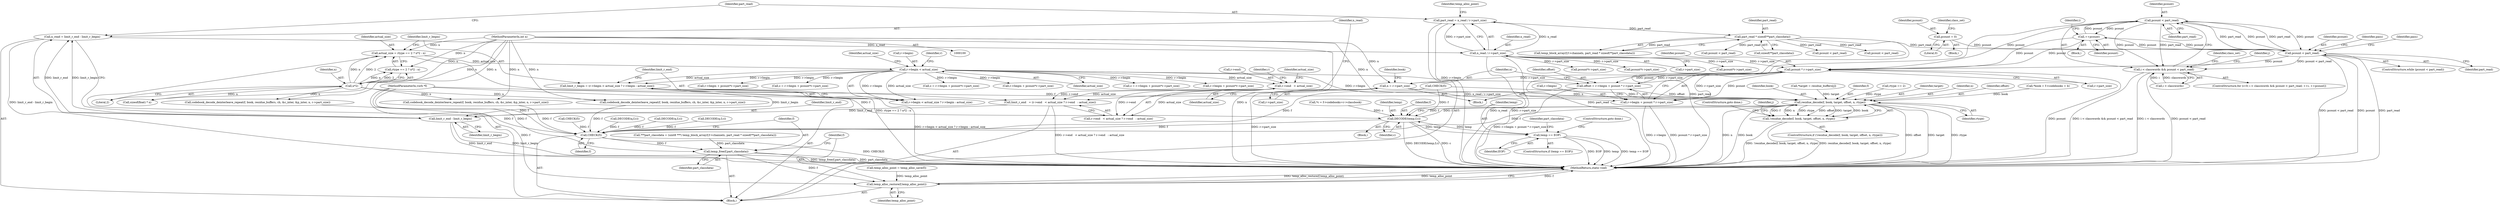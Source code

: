 digraph "0_stb_244d83bc3d859293f55812d48b3db168e581f6ab@API" {
"1000864" [label="(Call,pcount < part_read)"];
"1000870" [label="(Call,++pcount)"];
"1000864" [label="(Call,pcount < part_read)"];
"1000800" [label="(Call,pcount < part_read)"];
"1000792" [label="(Call,pcount = 0)"];
"1000209" [label="(Call,part_read * sizeof(**part_classdata))"];
"1000187" [label="(Call,part_read = n_read / r->part_size)"];
"1000189" [label="(Call,n_read / r->part_size)"];
"1000181" [label="(Call,n_read = limit_r_end - limit_r_begin)"];
"1000183" [label="(Call,limit_r_end - limit_r_begin)"];
"1000168" [label="(Call,limit_r_end   = (r->end   < actual_size ? r->end   : actual_size))"];
"1000171" [label="(Call,r->end   < actual_size)"];
"1000158" [label="(Call,r->begin < actual_size)"];
"1000144" [label="(Call,actual_size = rtype == 2 ? n*2 : n)"];
"1000150" [label="(Call,n*2)"];
"1000104" [label="(MethodParameterIn,int n)"];
"1000155" [label="(Call,limit_r_begin = (r->begin < actual_size ? r->begin : actual_size))"];
"1000927" [label="(Call,pcount * r->part_size)"];
"1000860" [label="(Call,i < classwords && pcount < part_read)"];
"1000921" [label="(Call,offset = r->begin + pcount * r->part_size)"];
"1000948" [label="(Call,residue_decode(f, book, target, offset, n, rtype))"];
"1000836" [label="(Call,DECODE(temp,f,c))"];
"1000841" [label="(Call,temp == EOP)"];
"1000959" [label="(Call,CHECK(f))"];
"1000961" [label="(Call,temp_free(f,part_classdata))"];
"1000964" [label="(Call,temp_alloc_restore(f,temp_alloc_point))"];
"1000947" [label="(Call,!residue_decode(f, book, target, offset, n, rtype))"];
"1000923" [label="(Call,r->begin + pcount * r->part_size)"];
"1000933" [label="(Call,n = r->part_size)"];
"1000948" [label="(Call,residue_decode(f, book, target, offset, n, rtype))"];
"1000177" [label="(Identifier,r)"];
"1000946" [label="(ControlStructure,if (!residue_decode(f, book, target, offset, n, rtype)))"];
"1000215" [label="(Call,CHECK(f))"];
"1000856" [label="(ControlStructure,for (i=0; i < classwords && pcount < part_read; ++i, ++pcount))"];
"1000848" [label="(Identifier,part_classdata)"];
"1000236" [label="(Call,sizeof(float) * n)"];
"1000472" [label="(Call,pcount*r->part_size)"];
"1000171" [label="(Call,r->end   < actual_size)"];
"1000793" [label="(Identifier,pcount)"];
"1000172" [label="(Call,r->end)"];
"1000800" [label="(Call,pcount < part_read)"];
"1000806" [label="(Identifier,pass)"];
"1000304" [label="(Call,pcount*r->part_size)"];
"1000955" [label="(ControlStructure,goto done;)"];
"1000947" [label="(Call,!residue_decode(f, book, target, offset, n, rtype))"];
"1000799" [label="(ControlStructure,while (pcount < part_read))"];
"1000293" [label="(Call,pcount < part_read)"];
"1000864" [label="(Call,pcount < part_read)"];
"1000866" [label="(Identifier,part_read)"];
"1000628" [label="(Call,pcount*r->part_size)"];
"1000145" [label="(Identifier,actual_size)"];
"1000875" [label="(Identifier,j)"];
"1000962" [label="(Identifier,f)"];
"1000624" [label="(Call,r->begin + pcount*r->part_size)"];
"1000870" [label="(Call,++pcount)"];
"1000924" [label="(Call,r->begin)"];
"1000184" [label="(Identifier,limit_r_end)"];
"1000104" [label="(MethodParameterIn,int n)"];
"1000802" [label="(Identifier,part_read)"];
"1000929" [label="(Call,r->part_size)"];
"1000951" [label="(Identifier,target)"];
"1000461" [label="(Call,pcount < part_read)"];
"1000156" [label="(Identifier,limit_r_begin)"];
"1000927" [label="(Call,pcount * r->part_size)"];
"1000183" [label="(Call,limit_r_end - limit_r_begin)"];
"1000959" [label="(Call,CHECK(f))"];
"1000801" [label="(Identifier,pcount)"];
"1000151" [label="(Identifier,n)"];
"1000935" [label="(Call,r->part_size)"];
"1000838" [label="(Identifier,f)"];
"1000865" [label="(Identifier,pcount)"];
"1000836" [label="(Call,DECODE(temp,f,c))"];
"1000166" [label="(Identifier,actual_size)"];
"1000187" [label="(Call,part_read = n_read / r->part_size)"];
"1000421" [label="(Call,codebook_decode_deinterleave_repeat(f, book, residue_buffers, ch, &c_inter, &p_inter, n, r->part_size))"];
"1000790" [label="(Block,)"];
"1000928" [label="(Identifier,pcount)"];
"1000953" [label="(Identifier,n)"];
"1000158" [label="(Call,r->begin < actual_size)"];
"1000466" [label="(Call,z = r->begin + pcount*r->part_size)"];
"1000952" [label="(Identifier,offset)"];
"1000182" [label="(Identifier,n_read)"];
"1000939" [label="(Call,*book = f->codebooks + b)"];
"1000913" [label="(Block,)"];
"1000844" [label="(ControlStructure,goto done;)"];
"1000211" [label="(Call,sizeof(**part_classdata))"];
"1000196" [label="(Identifier,temp_alloc_point)"];
"1000175" [label="(Identifier,actual_size)"];
"1000152" [label="(Literal,2)"];
"1000779" [label="(Call,CHECK(f))"];
"1000185" [label="(Identifier,limit_r_begin)"];
"1000867" [label="(Block,)"];
"1000839" [label="(Identifier,c)"];
"1000168" [label="(Call,limit_r_end   = (r->end   < actual_size ? r->end   : actual_size))"];
"1000585" [label="(Call,codebook_decode_deinterleave_repeat(f, book, residue_buffers, ch, &c_inter, &p_inter, n, r->part_size))"];
"1000921" [label="(Call,offset = r->begin + pcount * r->part_size)"];
"1000826" [label="(Call,*c = f->codebooks+r->classbook)"];
"1000837" [label="(Identifier,temp)"];
"1000188" [label="(Identifier,part_read)"];
"1000824" [label="(Block,)"];
"1000862" [label="(Identifier,i)"];
"1000159" [label="(Call,r->begin)"];
"1000966" [label="(Identifier,temp_alloc_point)"];
"1000189" [label="(Call,n_read / r->part_size)"];
"1000162" [label="(Identifier,actual_size)"];
"1000950" [label="(Identifier,book)"];
"1000841" [label="(Call,temp == EOP)"];
"1000957" [label="(Identifier,class_set)"];
"1000922" [label="(Identifier,offset)"];
"1000915" [label="(Call,*target = residue_buffers[j])"];
"1000501" [label="(Call,DECODE(q,f,c))"];
"1000146" [label="(Call,rtype == 2 ? n*2 : n)"];
"1000150" [label="(Call,n*2)"];
"1000190" [label="(Identifier,n_read)"];
"1000191" [label="(Call,r->part_size)"];
"1000169" [label="(Identifier,limit_r_end)"];
"1000794" [label="(Literal,0)"];
"1000860" [label="(Call,i < classwords && pcount < part_read)"];
"1000210" [label="(Identifier,part_read)"];
"1000934" [label="(Identifier,n)"];
"1000337" [label="(Call,DECODE(q,f,c))"];
"1000157" [label="(Call,r->begin < actual_size ? r->begin : actual_size)"];
"1000961" [label="(Call,temp_free(f,part_classdata))"];
"1000195" [label="(Call,temp_alloc_point = temp_alloc_save(f))"];
"1000107" [label="(Block,)"];
"1000181" [label="(Call,n_read = limit_r_end - limit_r_begin)"];
"1000622" [label="(Call,z = r->begin + pcount*r->part_size)"];
"1000661" [label="(Call,DECODE(q,f,c))"];
"1000155" [label="(Call,limit_r_begin = (r->begin < actual_size ? r->begin : actual_size))"];
"1000861" [label="(Call,i < classwords)"];
"1000209" [label="(Call,part_read * sizeof(**part_classdata))"];
"1000960" [label="(Identifier,f)"];
"1000949" [label="(Identifier,f)"];
"1000204" [label="(Call,temp_block_array(f,f->channels, part_read * sizeof(**part_classdata)))"];
"1000954" [label="(Identifier,rtype)"];
"1000789" [label="(Identifier,pass)"];
"1000923" [label="(Call,r->begin + pcount * r->part_size)"];
"1000842" [label="(Identifier,temp)"];
"1000965" [label="(Identifier,f)"];
"1000933" [label="(Call,n = r->part_size)"];
"1000468" [label="(Call,r->begin + pcount*r->part_size)"];
"1000298" [label="(Call,z = r->begin + pcount*r->part_size)"];
"1000617" [label="(Call,pcount < part_read)"];
"1000797" [label="(Identifier,class_set)"];
"1000144" [label="(Call,actual_size = rtype == 2 ? n*2 : n)"];
"1000179" [label="(Identifier,actual_size)"];
"1000840" [label="(ControlStructure,if (temp == EOP))"];
"1000300" [label="(Call,r->begin + pcount*r->part_size)"];
"1000242" [label="(Call,rtype == 2)"];
"1000843" [label="(Identifier,EOP)"];
"1000164" [label="(Identifier,r)"];
"1000170" [label="(Call,r->end   < actual_size ? r->end   : actual_size)"];
"1000964" [label="(Call,temp_alloc_restore(f,temp_alloc_point))"];
"1000881" [label="(Identifier,j)"];
"1000101" [label="(MethodParameterIn,vorb *f)"];
"1000792" [label="(Call,pcount = 0)"];
"1000967" [label="(MethodReturn,static void)"];
"1000745" [label="(Call,codebook_decode_deinterleave_repeat(f, book, residue_buffers, ch, &c_inter, &p_inter, n, r->part_size))"];
"1000200" [label="(Call,***part_classdata = (uint8 ***) temp_block_array(f,f->channels, part_read * sizeof(**part_classdata)))"];
"1000940" [label="(Identifier,book)"];
"1000871" [label="(Identifier,pcount)"];
"1000963" [label="(Identifier,part_classdata)"];
"1000864" -> "1000860"  [label="AST: "];
"1000864" -> "1000866"  [label="CFG: "];
"1000865" -> "1000864"  [label="AST: "];
"1000866" -> "1000864"  [label="AST: "];
"1000860" -> "1000864"  [label="CFG: "];
"1000864" -> "1000967"  [label="DDG: part_read"];
"1000864" -> "1000800"  [label="DDG: pcount"];
"1000864" -> "1000800"  [label="DDG: part_read"];
"1000864" -> "1000860"  [label="DDG: pcount"];
"1000864" -> "1000860"  [label="DDG: part_read"];
"1000870" -> "1000864"  [label="DDG: pcount"];
"1000800" -> "1000864"  [label="DDG: pcount"];
"1000800" -> "1000864"  [label="DDG: part_read"];
"1000864" -> "1000870"  [label="DDG: pcount"];
"1000864" -> "1000927"  [label="DDG: pcount"];
"1000870" -> "1000867"  [label="AST: "];
"1000870" -> "1000871"  [label="CFG: "];
"1000871" -> "1000870"  [label="AST: "];
"1000862" -> "1000870"  [label="CFG: "];
"1000870" -> "1000800"  [label="DDG: pcount"];
"1000800" -> "1000870"  [label="DDG: pcount"];
"1000927" -> "1000870"  [label="DDG: pcount"];
"1000870" -> "1000927"  [label="DDG: pcount"];
"1000800" -> "1000799"  [label="AST: "];
"1000800" -> "1000802"  [label="CFG: "];
"1000801" -> "1000800"  [label="AST: "];
"1000802" -> "1000800"  [label="AST: "];
"1000806" -> "1000800"  [label="CFG: "];
"1000789" -> "1000800"  [label="CFG: "];
"1000800" -> "1000967"  [label="DDG: part_read"];
"1000800" -> "1000967"  [label="DDG: pcount < part_read"];
"1000800" -> "1000967"  [label="DDG: pcount"];
"1000792" -> "1000800"  [label="DDG: pcount"];
"1000209" -> "1000800"  [label="DDG: part_read"];
"1000800" -> "1000860"  [label="DDG: pcount < part_read"];
"1000800" -> "1000927"  [label="DDG: pcount"];
"1000792" -> "1000790"  [label="AST: "];
"1000792" -> "1000794"  [label="CFG: "];
"1000793" -> "1000792"  [label="AST: "];
"1000794" -> "1000792"  [label="AST: "];
"1000797" -> "1000792"  [label="CFG: "];
"1000209" -> "1000204"  [label="AST: "];
"1000209" -> "1000211"  [label="CFG: "];
"1000210" -> "1000209"  [label="AST: "];
"1000211" -> "1000209"  [label="AST: "];
"1000204" -> "1000209"  [label="CFG: "];
"1000209" -> "1000967"  [label="DDG: part_read"];
"1000209" -> "1000204"  [label="DDG: part_read"];
"1000187" -> "1000209"  [label="DDG: part_read"];
"1000209" -> "1000293"  [label="DDG: part_read"];
"1000209" -> "1000461"  [label="DDG: part_read"];
"1000209" -> "1000617"  [label="DDG: part_read"];
"1000187" -> "1000107"  [label="AST: "];
"1000187" -> "1000189"  [label="CFG: "];
"1000188" -> "1000187"  [label="AST: "];
"1000189" -> "1000187"  [label="AST: "];
"1000196" -> "1000187"  [label="CFG: "];
"1000187" -> "1000967"  [label="DDG: n_read / r->part_size"];
"1000189" -> "1000187"  [label="DDG: n_read"];
"1000189" -> "1000187"  [label="DDG: r->part_size"];
"1000189" -> "1000191"  [label="CFG: "];
"1000190" -> "1000189"  [label="AST: "];
"1000191" -> "1000189"  [label="AST: "];
"1000189" -> "1000967"  [label="DDG: n_read"];
"1000189" -> "1000967"  [label="DDG: r->part_size"];
"1000181" -> "1000189"  [label="DDG: n_read"];
"1000189" -> "1000304"  [label="DDG: r->part_size"];
"1000189" -> "1000472"  [label="DDG: r->part_size"];
"1000189" -> "1000628"  [label="DDG: r->part_size"];
"1000189" -> "1000927"  [label="DDG: r->part_size"];
"1000181" -> "1000107"  [label="AST: "];
"1000181" -> "1000183"  [label="CFG: "];
"1000182" -> "1000181"  [label="AST: "];
"1000183" -> "1000181"  [label="AST: "];
"1000188" -> "1000181"  [label="CFG: "];
"1000181" -> "1000967"  [label="DDG: limit_r_end - limit_r_begin"];
"1000183" -> "1000181"  [label="DDG: limit_r_end"];
"1000183" -> "1000181"  [label="DDG: limit_r_begin"];
"1000183" -> "1000185"  [label="CFG: "];
"1000184" -> "1000183"  [label="AST: "];
"1000185" -> "1000183"  [label="AST: "];
"1000183" -> "1000967"  [label="DDG: limit_r_begin"];
"1000183" -> "1000967"  [label="DDG: limit_r_end"];
"1000168" -> "1000183"  [label="DDG: limit_r_end"];
"1000155" -> "1000183"  [label="DDG: limit_r_begin"];
"1000168" -> "1000107"  [label="AST: "];
"1000168" -> "1000170"  [label="CFG: "];
"1000169" -> "1000168"  [label="AST: "];
"1000170" -> "1000168"  [label="AST: "];
"1000182" -> "1000168"  [label="CFG: "];
"1000168" -> "1000967"  [label="DDG: r->end   < actual_size ? r->end   : actual_size"];
"1000171" -> "1000168"  [label="DDG: r->end"];
"1000171" -> "1000168"  [label="DDG: actual_size"];
"1000171" -> "1000170"  [label="AST: "];
"1000171" -> "1000175"  [label="CFG: "];
"1000172" -> "1000171"  [label="AST: "];
"1000175" -> "1000171"  [label="AST: "];
"1000177" -> "1000171"  [label="CFG: "];
"1000179" -> "1000171"  [label="CFG: "];
"1000158" -> "1000171"  [label="DDG: actual_size"];
"1000171" -> "1000170"  [label="DDG: r->end"];
"1000171" -> "1000170"  [label="DDG: actual_size"];
"1000158" -> "1000157"  [label="AST: "];
"1000158" -> "1000162"  [label="CFG: "];
"1000159" -> "1000158"  [label="AST: "];
"1000162" -> "1000158"  [label="AST: "];
"1000164" -> "1000158"  [label="CFG: "];
"1000166" -> "1000158"  [label="CFG: "];
"1000158" -> "1000155"  [label="DDG: r->begin"];
"1000158" -> "1000155"  [label="DDG: actual_size"];
"1000144" -> "1000158"  [label="DDG: actual_size"];
"1000158" -> "1000157"  [label="DDG: r->begin"];
"1000158" -> "1000157"  [label="DDG: actual_size"];
"1000158" -> "1000298"  [label="DDG: r->begin"];
"1000158" -> "1000300"  [label="DDG: r->begin"];
"1000158" -> "1000466"  [label="DDG: r->begin"];
"1000158" -> "1000468"  [label="DDG: r->begin"];
"1000158" -> "1000622"  [label="DDG: r->begin"];
"1000158" -> "1000624"  [label="DDG: r->begin"];
"1000158" -> "1000921"  [label="DDG: r->begin"];
"1000158" -> "1000923"  [label="DDG: r->begin"];
"1000144" -> "1000107"  [label="AST: "];
"1000144" -> "1000146"  [label="CFG: "];
"1000145" -> "1000144"  [label="AST: "];
"1000146" -> "1000144"  [label="AST: "];
"1000156" -> "1000144"  [label="CFG: "];
"1000144" -> "1000967"  [label="DDG: rtype == 2 ? n*2 : n"];
"1000150" -> "1000144"  [label="DDG: n"];
"1000150" -> "1000144"  [label="DDG: 2"];
"1000104" -> "1000144"  [label="DDG: n"];
"1000150" -> "1000146"  [label="AST: "];
"1000150" -> "1000152"  [label="CFG: "];
"1000151" -> "1000150"  [label="AST: "];
"1000152" -> "1000150"  [label="AST: "];
"1000146" -> "1000150"  [label="CFG: "];
"1000150" -> "1000146"  [label="DDG: n"];
"1000150" -> "1000146"  [label="DDG: 2"];
"1000104" -> "1000150"  [label="DDG: n"];
"1000150" -> "1000236"  [label="DDG: n"];
"1000150" -> "1000421"  [label="DDG: n"];
"1000150" -> "1000585"  [label="DDG: n"];
"1000150" -> "1000745"  [label="DDG: n"];
"1000104" -> "1000100"  [label="AST: "];
"1000104" -> "1000967"  [label="DDG: n"];
"1000104" -> "1000146"  [label="DDG: n"];
"1000104" -> "1000236"  [label="DDG: n"];
"1000104" -> "1000421"  [label="DDG: n"];
"1000104" -> "1000585"  [label="DDG: n"];
"1000104" -> "1000745"  [label="DDG: n"];
"1000104" -> "1000933"  [label="DDG: n"];
"1000104" -> "1000948"  [label="DDG: n"];
"1000155" -> "1000107"  [label="AST: "];
"1000155" -> "1000157"  [label="CFG: "];
"1000156" -> "1000155"  [label="AST: "];
"1000157" -> "1000155"  [label="AST: "];
"1000169" -> "1000155"  [label="CFG: "];
"1000155" -> "1000967"  [label="DDG: r->begin < actual_size ? r->begin : actual_size"];
"1000927" -> "1000923"  [label="AST: "];
"1000927" -> "1000929"  [label="CFG: "];
"1000928" -> "1000927"  [label="AST: "];
"1000929" -> "1000927"  [label="AST: "];
"1000923" -> "1000927"  [label="CFG: "];
"1000927" -> "1000967"  [label="DDG: pcount"];
"1000927" -> "1000921"  [label="DDG: pcount"];
"1000927" -> "1000921"  [label="DDG: r->part_size"];
"1000927" -> "1000923"  [label="DDG: pcount"];
"1000927" -> "1000923"  [label="DDG: r->part_size"];
"1000927" -> "1000933"  [label="DDG: r->part_size"];
"1000860" -> "1000856"  [label="AST: "];
"1000860" -> "1000861"  [label="CFG: "];
"1000861" -> "1000860"  [label="AST: "];
"1000875" -> "1000860"  [label="CFG: "];
"1000957" -> "1000860"  [label="CFG: "];
"1000860" -> "1000967"  [label="DDG: pcount < part_read"];
"1000860" -> "1000967"  [label="DDG: i < classwords && pcount < part_read"];
"1000860" -> "1000967"  [label="DDG: i < classwords"];
"1000861" -> "1000860"  [label="DDG: i"];
"1000861" -> "1000860"  [label="DDG: classwords"];
"1000921" -> "1000913"  [label="AST: "];
"1000921" -> "1000923"  [label="CFG: "];
"1000922" -> "1000921"  [label="AST: "];
"1000923" -> "1000921"  [label="AST: "];
"1000934" -> "1000921"  [label="CFG: "];
"1000921" -> "1000967"  [label="DDG: r->begin + pcount * r->part_size"];
"1000921" -> "1000948"  [label="DDG: offset"];
"1000948" -> "1000947"  [label="AST: "];
"1000948" -> "1000954"  [label="CFG: "];
"1000949" -> "1000948"  [label="AST: "];
"1000950" -> "1000948"  [label="AST: "];
"1000951" -> "1000948"  [label="AST: "];
"1000952" -> "1000948"  [label="AST: "];
"1000953" -> "1000948"  [label="AST: "];
"1000954" -> "1000948"  [label="AST: "];
"1000947" -> "1000948"  [label="CFG: "];
"1000948" -> "1000967"  [label="DDG: n"];
"1000948" -> "1000967"  [label="DDG: book"];
"1000948" -> "1000967"  [label="DDG: offset"];
"1000948" -> "1000967"  [label="DDG: target"];
"1000948" -> "1000967"  [label="DDG: rtype"];
"1000948" -> "1000836"  [label="DDG: f"];
"1000948" -> "1000947"  [label="DDG: f"];
"1000948" -> "1000947"  [label="DDG: n"];
"1000948" -> "1000947"  [label="DDG: rtype"];
"1000948" -> "1000947"  [label="DDG: offset"];
"1000948" -> "1000947"  [label="DDG: target"];
"1000948" -> "1000947"  [label="DDG: book"];
"1000836" -> "1000948"  [label="DDG: f"];
"1000779" -> "1000948"  [label="DDG: f"];
"1000101" -> "1000948"  [label="DDG: f"];
"1000939" -> "1000948"  [label="DDG: book"];
"1000915" -> "1000948"  [label="DDG: target"];
"1000933" -> "1000948"  [label="DDG: n"];
"1000242" -> "1000948"  [label="DDG: rtype"];
"1000948" -> "1000959"  [label="DDG: f"];
"1000836" -> "1000824"  [label="AST: "];
"1000836" -> "1000839"  [label="CFG: "];
"1000837" -> "1000836"  [label="AST: "];
"1000838" -> "1000836"  [label="AST: "];
"1000839" -> "1000836"  [label="AST: "];
"1000842" -> "1000836"  [label="CFG: "];
"1000836" -> "1000967"  [label="DDG: DECODE(temp,f,c)"];
"1000836" -> "1000967"  [label="DDG: c"];
"1000841" -> "1000836"  [label="DDG: temp"];
"1000779" -> "1000836"  [label="DDG: f"];
"1000101" -> "1000836"  [label="DDG: f"];
"1000826" -> "1000836"  [label="DDG: c"];
"1000836" -> "1000841"  [label="DDG: temp"];
"1000836" -> "1000959"  [label="DDG: f"];
"1000841" -> "1000840"  [label="AST: "];
"1000841" -> "1000843"  [label="CFG: "];
"1000842" -> "1000841"  [label="AST: "];
"1000843" -> "1000841"  [label="AST: "];
"1000844" -> "1000841"  [label="CFG: "];
"1000848" -> "1000841"  [label="CFG: "];
"1000841" -> "1000967"  [label="DDG: EOP"];
"1000841" -> "1000967"  [label="DDG: temp"];
"1000841" -> "1000967"  [label="DDG: temp == EOP"];
"1000959" -> "1000107"  [label="AST: "];
"1000959" -> "1000960"  [label="CFG: "];
"1000960" -> "1000959"  [label="AST: "];
"1000962" -> "1000959"  [label="CFG: "];
"1000959" -> "1000967"  [label="DDG: CHECK(f)"];
"1000337" -> "1000959"  [label="DDG: f"];
"1000661" -> "1000959"  [label="DDG: f"];
"1000779" -> "1000959"  [label="DDG: f"];
"1000215" -> "1000959"  [label="DDG: f"];
"1000501" -> "1000959"  [label="DDG: f"];
"1000585" -> "1000959"  [label="DDG: f"];
"1000745" -> "1000959"  [label="DDG: f"];
"1000421" -> "1000959"  [label="DDG: f"];
"1000101" -> "1000959"  [label="DDG: f"];
"1000959" -> "1000961"  [label="DDG: f"];
"1000961" -> "1000107"  [label="AST: "];
"1000961" -> "1000963"  [label="CFG: "];
"1000962" -> "1000961"  [label="AST: "];
"1000963" -> "1000961"  [label="AST: "];
"1000965" -> "1000961"  [label="CFG: "];
"1000961" -> "1000967"  [label="DDG: temp_free(f,part_classdata)"];
"1000961" -> "1000967"  [label="DDG: part_classdata"];
"1000101" -> "1000961"  [label="DDG: f"];
"1000200" -> "1000961"  [label="DDG: part_classdata"];
"1000961" -> "1000964"  [label="DDG: f"];
"1000964" -> "1000107"  [label="AST: "];
"1000964" -> "1000966"  [label="CFG: "];
"1000965" -> "1000964"  [label="AST: "];
"1000966" -> "1000964"  [label="AST: "];
"1000967" -> "1000964"  [label="CFG: "];
"1000964" -> "1000967"  [label="DDG: f"];
"1000964" -> "1000967"  [label="DDG: temp_alloc_restore(f,temp_alloc_point)"];
"1000964" -> "1000967"  [label="DDG: temp_alloc_point"];
"1000101" -> "1000964"  [label="DDG: f"];
"1000195" -> "1000964"  [label="DDG: temp_alloc_point"];
"1000947" -> "1000946"  [label="AST: "];
"1000955" -> "1000947"  [label="CFG: "];
"1000881" -> "1000947"  [label="CFG: "];
"1000947" -> "1000967"  [label="DDG: residue_decode(f, book, target, offset, n, rtype)"];
"1000947" -> "1000967"  [label="DDG: !residue_decode(f, book, target, offset, n, rtype)"];
"1000924" -> "1000923"  [label="AST: "];
"1000923" -> "1000967"  [label="DDG: pcount * r->part_size"];
"1000923" -> "1000967"  [label="DDG: r->begin"];
"1000933" -> "1000913"  [label="AST: "];
"1000933" -> "1000935"  [label="CFG: "];
"1000934" -> "1000933"  [label="AST: "];
"1000935" -> "1000933"  [label="AST: "];
"1000940" -> "1000933"  [label="CFG: "];
"1000933" -> "1000967"  [label="DDG: r->part_size"];
}
